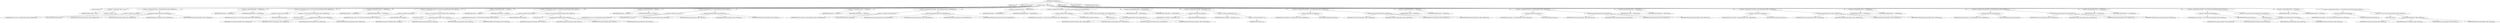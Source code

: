 digraph "parseTarHeader" {  
"1156" [label = <(METHOD,parseTarHeader)<SUB>562</SUB>> ]
"122" [label = <(PARAM,this)<SUB>562</SUB>> ]
"1157" [label = <(PARAM,byte[] header)<SUB>562</SUB>> ]
"1158" [label = <(BLOCK,&lt;empty&gt;,&lt;empty&gt;)<SUB>562</SUB>> ]
"1159" [label = <(LOCAL,int offset: int)> ]
"1160" [label = <(&lt;operator&gt;.assignment,int offset = 0)<SUB>563</SUB>> ]
"1161" [label = <(IDENTIFIER,offset,int offset = 0)<SUB>563</SUB>> ]
"1162" [label = <(LITERAL,0,int offset = 0)<SUB>563</SUB>> ]
"1163" [label = <(&lt;operator&gt;.assignment,this.name = parseName(header, offset, NAMELEN))<SUB>565</SUB>> ]
"1164" [label = <(&lt;operator&gt;.fieldAccess,this.name)<SUB>565</SUB>> ]
"121" [label = <(IDENTIFIER,this,this.name = parseName(header, offset, NAMELEN))<SUB>565</SUB>> ]
"1165" [label = <(FIELD_IDENTIFIER,name,name)<SUB>565</SUB>> ]
"1166" [label = <(parseName,parseName(header, offset, NAMELEN))<SUB>565</SUB>> ]
"1167" [label = <(IDENTIFIER,TarUtils,parseName(header, offset, NAMELEN))<SUB>565</SUB>> ]
"1168" [label = <(IDENTIFIER,header,parseName(header, offset, NAMELEN))<SUB>565</SUB>> ]
"1169" [label = <(IDENTIFIER,offset,parseName(header, offset, NAMELEN))<SUB>565</SUB>> ]
"1170" [label = <(IDENTIFIER,NAMELEN,parseName(header, offset, NAMELEN))<SUB>565</SUB>> ]
"1171" [label = <(&lt;operator&gt;.assignmentPlus,offset += NAMELEN)<SUB>566</SUB>> ]
"1172" [label = <(IDENTIFIER,offset,offset += NAMELEN)<SUB>566</SUB>> ]
"1173" [label = <(IDENTIFIER,NAMELEN,offset += NAMELEN)<SUB>566</SUB>> ]
"1174" [label = <(&lt;operator&gt;.assignment,this.mode = (int) TarUtils.parseOctal(header, offset, MODELEN))<SUB>567</SUB>> ]
"1175" [label = <(&lt;operator&gt;.fieldAccess,this.mode)<SUB>567</SUB>> ]
"123" [label = <(IDENTIFIER,this,this.mode = (int) TarUtils.parseOctal(header, offset, MODELEN))<SUB>567</SUB>> ]
"1176" [label = <(FIELD_IDENTIFIER,mode,mode)<SUB>567</SUB>> ]
"1177" [label = <(&lt;operator&gt;.cast,(int) TarUtils.parseOctal(header, offset, MODELEN))<SUB>567</SUB>> ]
"1178" [label = <(TYPE_REF,int,int)<SUB>567</SUB>> ]
"1179" [label = <(parseOctal,parseOctal(header, offset, MODELEN))<SUB>567</SUB>> ]
"1180" [label = <(IDENTIFIER,TarUtils,parseOctal(header, offset, MODELEN))<SUB>567</SUB>> ]
"1181" [label = <(IDENTIFIER,header,parseOctal(header, offset, MODELEN))<SUB>567</SUB>> ]
"1182" [label = <(IDENTIFIER,offset,parseOctal(header, offset, MODELEN))<SUB>567</SUB>> ]
"1183" [label = <(IDENTIFIER,MODELEN,parseOctal(header, offset, MODELEN))<SUB>567</SUB>> ]
"1184" [label = <(&lt;operator&gt;.assignmentPlus,offset += MODELEN)<SUB>568</SUB>> ]
"1185" [label = <(IDENTIFIER,offset,offset += MODELEN)<SUB>568</SUB>> ]
"1186" [label = <(IDENTIFIER,MODELEN,offset += MODELEN)<SUB>568</SUB>> ]
"1187" [label = <(&lt;operator&gt;.assignment,this.userId = (int) TarUtils.parseOctal(header, offset, UIDLEN))<SUB>569</SUB>> ]
"1188" [label = <(&lt;operator&gt;.fieldAccess,this.userId)<SUB>569</SUB>> ]
"124" [label = <(IDENTIFIER,this,this.userId = (int) TarUtils.parseOctal(header, offset, UIDLEN))<SUB>569</SUB>> ]
"1189" [label = <(FIELD_IDENTIFIER,userId,userId)<SUB>569</SUB>> ]
"1190" [label = <(&lt;operator&gt;.cast,(int) TarUtils.parseOctal(header, offset, UIDLEN))<SUB>569</SUB>> ]
"1191" [label = <(TYPE_REF,int,int)<SUB>569</SUB>> ]
"1192" [label = <(parseOctal,parseOctal(header, offset, UIDLEN))<SUB>569</SUB>> ]
"1193" [label = <(IDENTIFIER,TarUtils,parseOctal(header, offset, UIDLEN))<SUB>569</SUB>> ]
"1194" [label = <(IDENTIFIER,header,parseOctal(header, offset, UIDLEN))<SUB>569</SUB>> ]
"1195" [label = <(IDENTIFIER,offset,parseOctal(header, offset, UIDLEN))<SUB>569</SUB>> ]
"1196" [label = <(IDENTIFIER,UIDLEN,parseOctal(header, offset, UIDLEN))<SUB>569</SUB>> ]
"1197" [label = <(&lt;operator&gt;.assignmentPlus,offset += UIDLEN)<SUB>570</SUB>> ]
"1198" [label = <(IDENTIFIER,offset,offset += UIDLEN)<SUB>570</SUB>> ]
"1199" [label = <(IDENTIFIER,UIDLEN,offset += UIDLEN)<SUB>570</SUB>> ]
"1200" [label = <(&lt;operator&gt;.assignment,this.groupId = (int) TarUtils.parseOctal(header, offset, GIDLEN))<SUB>571</SUB>> ]
"1201" [label = <(&lt;operator&gt;.fieldAccess,this.groupId)<SUB>571</SUB>> ]
"125" [label = <(IDENTIFIER,this,this.groupId = (int) TarUtils.parseOctal(header, offset, GIDLEN))<SUB>571</SUB>> ]
"1202" [label = <(FIELD_IDENTIFIER,groupId,groupId)<SUB>571</SUB>> ]
"1203" [label = <(&lt;operator&gt;.cast,(int) TarUtils.parseOctal(header, offset, GIDLEN))<SUB>571</SUB>> ]
"1204" [label = <(TYPE_REF,int,int)<SUB>571</SUB>> ]
"1205" [label = <(parseOctal,parseOctal(header, offset, GIDLEN))<SUB>571</SUB>> ]
"1206" [label = <(IDENTIFIER,TarUtils,parseOctal(header, offset, GIDLEN))<SUB>571</SUB>> ]
"1207" [label = <(IDENTIFIER,header,parseOctal(header, offset, GIDLEN))<SUB>571</SUB>> ]
"1208" [label = <(IDENTIFIER,offset,parseOctal(header, offset, GIDLEN))<SUB>571</SUB>> ]
"1209" [label = <(IDENTIFIER,GIDLEN,parseOctal(header, offset, GIDLEN))<SUB>571</SUB>> ]
"1210" [label = <(&lt;operator&gt;.assignmentPlus,offset += GIDLEN)<SUB>572</SUB>> ]
"1211" [label = <(IDENTIFIER,offset,offset += GIDLEN)<SUB>572</SUB>> ]
"1212" [label = <(IDENTIFIER,GIDLEN,offset += GIDLEN)<SUB>572</SUB>> ]
"1213" [label = <(&lt;operator&gt;.assignment,this.size = parseOctal(header, offset, SIZELEN))<SUB>573</SUB>> ]
"1214" [label = <(&lt;operator&gt;.fieldAccess,this.size)<SUB>573</SUB>> ]
"126" [label = <(IDENTIFIER,this,this.size = parseOctal(header, offset, SIZELEN))<SUB>573</SUB>> ]
"1215" [label = <(FIELD_IDENTIFIER,size,size)<SUB>573</SUB>> ]
"1216" [label = <(parseOctal,parseOctal(header, offset, SIZELEN))<SUB>573</SUB>> ]
"1217" [label = <(IDENTIFIER,TarUtils,parseOctal(header, offset, SIZELEN))<SUB>573</SUB>> ]
"1218" [label = <(IDENTIFIER,header,parseOctal(header, offset, SIZELEN))<SUB>573</SUB>> ]
"1219" [label = <(IDENTIFIER,offset,parseOctal(header, offset, SIZELEN))<SUB>573</SUB>> ]
"1220" [label = <(IDENTIFIER,SIZELEN,parseOctal(header, offset, SIZELEN))<SUB>573</SUB>> ]
"1221" [label = <(&lt;operator&gt;.assignmentPlus,offset += SIZELEN)<SUB>574</SUB>> ]
"1222" [label = <(IDENTIFIER,offset,offset += SIZELEN)<SUB>574</SUB>> ]
"1223" [label = <(IDENTIFIER,SIZELEN,offset += SIZELEN)<SUB>574</SUB>> ]
"1224" [label = <(&lt;operator&gt;.assignment,this.modTime = parseOctal(header, offset, MODTIMELEN))<SUB>575</SUB>> ]
"1225" [label = <(&lt;operator&gt;.fieldAccess,this.modTime)<SUB>575</SUB>> ]
"127" [label = <(IDENTIFIER,this,this.modTime = parseOctal(header, offset, MODTIMELEN))<SUB>575</SUB>> ]
"1226" [label = <(FIELD_IDENTIFIER,modTime,modTime)<SUB>575</SUB>> ]
"1227" [label = <(parseOctal,parseOctal(header, offset, MODTIMELEN))<SUB>575</SUB>> ]
"1228" [label = <(IDENTIFIER,TarUtils,parseOctal(header, offset, MODTIMELEN))<SUB>575</SUB>> ]
"1229" [label = <(IDENTIFIER,header,parseOctal(header, offset, MODTIMELEN))<SUB>575</SUB>> ]
"1230" [label = <(IDENTIFIER,offset,parseOctal(header, offset, MODTIMELEN))<SUB>575</SUB>> ]
"1231" [label = <(IDENTIFIER,MODTIMELEN,parseOctal(header, offset, MODTIMELEN))<SUB>575</SUB>> ]
"1232" [label = <(&lt;operator&gt;.assignmentPlus,offset += MODTIMELEN)<SUB>576</SUB>> ]
"1233" [label = <(IDENTIFIER,offset,offset += MODTIMELEN)<SUB>576</SUB>> ]
"1234" [label = <(IDENTIFIER,MODTIMELEN,offset += MODTIMELEN)<SUB>576</SUB>> ]
"1235" [label = <(&lt;operator&gt;.assignment,this.checkSum = (int) TarUtils.parseOctal(header, offset, CHKSUMLEN))<SUB>577</SUB>> ]
"1236" [label = <(&lt;operator&gt;.fieldAccess,this.checkSum)<SUB>577</SUB>> ]
"128" [label = <(IDENTIFIER,this,this.checkSum = (int) TarUtils.parseOctal(header, offset, CHKSUMLEN))<SUB>577</SUB>> ]
"1237" [label = <(FIELD_IDENTIFIER,checkSum,checkSum)<SUB>577</SUB>> ]
"1238" [label = <(&lt;operator&gt;.cast,(int) TarUtils.parseOctal(header, offset, CHKSUMLEN))<SUB>577</SUB>> ]
"1239" [label = <(TYPE_REF,int,int)<SUB>577</SUB>> ]
"1240" [label = <(parseOctal,parseOctal(header, offset, CHKSUMLEN))<SUB>577</SUB>> ]
"1241" [label = <(IDENTIFIER,TarUtils,parseOctal(header, offset, CHKSUMLEN))<SUB>577</SUB>> ]
"1242" [label = <(IDENTIFIER,header,parseOctal(header, offset, CHKSUMLEN))<SUB>577</SUB>> ]
"1243" [label = <(IDENTIFIER,offset,parseOctal(header, offset, CHKSUMLEN))<SUB>577</SUB>> ]
"1244" [label = <(IDENTIFIER,CHKSUMLEN,parseOctal(header, offset, CHKSUMLEN))<SUB>577</SUB>> ]
"1245" [label = <(&lt;operator&gt;.assignmentPlus,offset += CHKSUMLEN)<SUB>578</SUB>> ]
"1246" [label = <(IDENTIFIER,offset,offset += CHKSUMLEN)<SUB>578</SUB>> ]
"1247" [label = <(IDENTIFIER,CHKSUMLEN,offset += CHKSUMLEN)<SUB>578</SUB>> ]
"1248" [label = <(&lt;operator&gt;.assignment,this.linkFlag = header[offset++])<SUB>579</SUB>> ]
"1249" [label = <(&lt;operator&gt;.fieldAccess,this.linkFlag)<SUB>579</SUB>> ]
"129" [label = <(IDENTIFIER,this,this.linkFlag = header[offset++])<SUB>579</SUB>> ]
"1250" [label = <(FIELD_IDENTIFIER,linkFlag,linkFlag)<SUB>579</SUB>> ]
"1251" [label = <(&lt;operator&gt;.indexAccess,header[offset++])<SUB>579</SUB>> ]
"1252" [label = <(IDENTIFIER,header,this.linkFlag = header[offset++])<SUB>579</SUB>> ]
"1253" [label = <(&lt;operator&gt;.postIncrement,offset++)<SUB>579</SUB>> ]
"1254" [label = <(IDENTIFIER,offset,offset++)<SUB>579</SUB>> ]
"1255" [label = <(&lt;operator&gt;.assignment,this.linkName = parseName(header, offset, NAMELEN))<SUB>580</SUB>> ]
"1256" [label = <(&lt;operator&gt;.fieldAccess,this.linkName)<SUB>580</SUB>> ]
"130" [label = <(IDENTIFIER,this,this.linkName = parseName(header, offset, NAMELEN))<SUB>580</SUB>> ]
"1257" [label = <(FIELD_IDENTIFIER,linkName,linkName)<SUB>580</SUB>> ]
"1258" [label = <(parseName,parseName(header, offset, NAMELEN))<SUB>580</SUB>> ]
"1259" [label = <(IDENTIFIER,TarUtils,parseName(header, offset, NAMELEN))<SUB>580</SUB>> ]
"1260" [label = <(IDENTIFIER,header,parseName(header, offset, NAMELEN))<SUB>580</SUB>> ]
"1261" [label = <(IDENTIFIER,offset,parseName(header, offset, NAMELEN))<SUB>580</SUB>> ]
"1262" [label = <(IDENTIFIER,NAMELEN,parseName(header, offset, NAMELEN))<SUB>580</SUB>> ]
"1263" [label = <(&lt;operator&gt;.assignmentPlus,offset += NAMELEN)<SUB>581</SUB>> ]
"1264" [label = <(IDENTIFIER,offset,offset += NAMELEN)<SUB>581</SUB>> ]
"1265" [label = <(IDENTIFIER,NAMELEN,offset += NAMELEN)<SUB>581</SUB>> ]
"1266" [label = <(&lt;operator&gt;.assignment,this.magic = parseName(header, offset, MAGICLEN))<SUB>582</SUB>> ]
"1267" [label = <(&lt;operator&gt;.fieldAccess,this.magic)<SUB>582</SUB>> ]
"131" [label = <(IDENTIFIER,this,this.magic = parseName(header, offset, MAGICLEN))<SUB>582</SUB>> ]
"1268" [label = <(FIELD_IDENTIFIER,magic,magic)<SUB>582</SUB>> ]
"1269" [label = <(parseName,parseName(header, offset, MAGICLEN))<SUB>582</SUB>> ]
"1270" [label = <(IDENTIFIER,TarUtils,parseName(header, offset, MAGICLEN))<SUB>582</SUB>> ]
"1271" [label = <(IDENTIFIER,header,parseName(header, offset, MAGICLEN))<SUB>582</SUB>> ]
"1272" [label = <(IDENTIFIER,offset,parseName(header, offset, MAGICLEN))<SUB>582</SUB>> ]
"1273" [label = <(IDENTIFIER,MAGICLEN,parseName(header, offset, MAGICLEN))<SUB>582</SUB>> ]
"1274" [label = <(&lt;operator&gt;.assignmentPlus,offset += MAGICLEN)<SUB>583</SUB>> ]
"1275" [label = <(IDENTIFIER,offset,offset += MAGICLEN)<SUB>583</SUB>> ]
"1276" [label = <(IDENTIFIER,MAGICLEN,offset += MAGICLEN)<SUB>583</SUB>> ]
"1277" [label = <(&lt;operator&gt;.assignment,this.userName = parseName(header, offset, UNAMELEN))<SUB>584</SUB>> ]
"1278" [label = <(&lt;operator&gt;.fieldAccess,this.userName)<SUB>584</SUB>> ]
"132" [label = <(IDENTIFIER,this,this.userName = parseName(header, offset, UNAMELEN))<SUB>584</SUB>> ]
"1279" [label = <(FIELD_IDENTIFIER,userName,userName)<SUB>584</SUB>> ]
"1280" [label = <(parseName,parseName(header, offset, UNAMELEN))<SUB>584</SUB>> ]
"1281" [label = <(IDENTIFIER,TarUtils,parseName(header, offset, UNAMELEN))<SUB>584</SUB>> ]
"1282" [label = <(IDENTIFIER,header,parseName(header, offset, UNAMELEN))<SUB>584</SUB>> ]
"1283" [label = <(IDENTIFIER,offset,parseName(header, offset, UNAMELEN))<SUB>584</SUB>> ]
"1284" [label = <(IDENTIFIER,UNAMELEN,parseName(header, offset, UNAMELEN))<SUB>584</SUB>> ]
"1285" [label = <(&lt;operator&gt;.assignmentPlus,offset += UNAMELEN)<SUB>585</SUB>> ]
"1286" [label = <(IDENTIFIER,offset,offset += UNAMELEN)<SUB>585</SUB>> ]
"1287" [label = <(IDENTIFIER,UNAMELEN,offset += UNAMELEN)<SUB>585</SUB>> ]
"1288" [label = <(&lt;operator&gt;.assignment,this.groupName = parseName(header, offset, GNAMELEN))<SUB>586</SUB>> ]
"1289" [label = <(&lt;operator&gt;.fieldAccess,this.groupName)<SUB>586</SUB>> ]
"133" [label = <(IDENTIFIER,this,this.groupName = parseName(header, offset, GNAMELEN))<SUB>586</SUB>> ]
"1290" [label = <(FIELD_IDENTIFIER,groupName,groupName)<SUB>586</SUB>> ]
"1291" [label = <(parseName,parseName(header, offset, GNAMELEN))<SUB>586</SUB>> ]
"1292" [label = <(IDENTIFIER,TarUtils,parseName(header, offset, GNAMELEN))<SUB>586</SUB>> ]
"1293" [label = <(IDENTIFIER,header,parseName(header, offset, GNAMELEN))<SUB>586</SUB>> ]
"1294" [label = <(IDENTIFIER,offset,parseName(header, offset, GNAMELEN))<SUB>586</SUB>> ]
"1295" [label = <(IDENTIFIER,GNAMELEN,parseName(header, offset, GNAMELEN))<SUB>586</SUB>> ]
"1296" [label = <(&lt;operator&gt;.assignmentPlus,offset += GNAMELEN)<SUB>587</SUB>> ]
"1297" [label = <(IDENTIFIER,offset,offset += GNAMELEN)<SUB>587</SUB>> ]
"1298" [label = <(IDENTIFIER,GNAMELEN,offset += GNAMELEN)<SUB>587</SUB>> ]
"1299" [label = <(&lt;operator&gt;.assignment,this.devMajor = (int) TarUtils.parseOctal(header, offset, DEVLEN))<SUB>588</SUB>> ]
"1300" [label = <(&lt;operator&gt;.fieldAccess,this.devMajor)<SUB>588</SUB>> ]
"134" [label = <(IDENTIFIER,this,this.devMajor = (int) TarUtils.parseOctal(header, offset, DEVLEN))<SUB>588</SUB>> ]
"1301" [label = <(FIELD_IDENTIFIER,devMajor,devMajor)<SUB>588</SUB>> ]
"1302" [label = <(&lt;operator&gt;.cast,(int) TarUtils.parseOctal(header, offset, DEVLEN))<SUB>588</SUB>> ]
"1303" [label = <(TYPE_REF,int,int)<SUB>588</SUB>> ]
"1304" [label = <(parseOctal,parseOctal(header, offset, DEVLEN))<SUB>588</SUB>> ]
"1305" [label = <(IDENTIFIER,TarUtils,parseOctal(header, offset, DEVLEN))<SUB>588</SUB>> ]
"1306" [label = <(IDENTIFIER,header,parseOctal(header, offset, DEVLEN))<SUB>588</SUB>> ]
"1307" [label = <(IDENTIFIER,offset,parseOctal(header, offset, DEVLEN))<SUB>588</SUB>> ]
"1308" [label = <(IDENTIFIER,DEVLEN,parseOctal(header, offset, DEVLEN))<SUB>588</SUB>> ]
"1309" [label = <(&lt;operator&gt;.assignmentPlus,offset += DEVLEN)<SUB>589</SUB>> ]
"1310" [label = <(IDENTIFIER,offset,offset += DEVLEN)<SUB>589</SUB>> ]
"1311" [label = <(IDENTIFIER,DEVLEN,offset += DEVLEN)<SUB>589</SUB>> ]
"1312" [label = <(&lt;operator&gt;.assignment,this.devMinor = (int) TarUtils.parseOctal(header, offset, DEVLEN))<SUB>590</SUB>> ]
"1313" [label = <(&lt;operator&gt;.fieldAccess,this.devMinor)<SUB>590</SUB>> ]
"135" [label = <(IDENTIFIER,this,this.devMinor = (int) TarUtils.parseOctal(header, offset, DEVLEN))<SUB>590</SUB>> ]
"1314" [label = <(FIELD_IDENTIFIER,devMinor,devMinor)<SUB>590</SUB>> ]
"1315" [label = <(&lt;operator&gt;.cast,(int) TarUtils.parseOctal(header, offset, DEVLEN))<SUB>590</SUB>> ]
"1316" [label = <(TYPE_REF,int,int)<SUB>590</SUB>> ]
"1317" [label = <(parseOctal,parseOctal(header, offset, DEVLEN))<SUB>590</SUB>> ]
"1318" [label = <(IDENTIFIER,TarUtils,parseOctal(header, offset, DEVLEN))<SUB>590</SUB>> ]
"1319" [label = <(IDENTIFIER,header,parseOctal(header, offset, DEVLEN))<SUB>590</SUB>> ]
"1320" [label = <(IDENTIFIER,offset,parseOctal(header, offset, DEVLEN))<SUB>590</SUB>> ]
"1321" [label = <(IDENTIFIER,DEVLEN,parseOctal(header, offset, DEVLEN))<SUB>590</SUB>> ]
"1322" [label = <(MODIFIER,PUBLIC)> ]
"1323" [label = <(MODIFIER,VIRTUAL)> ]
"1324" [label = <(METHOD_RETURN,void)<SUB>562</SUB>> ]
  "1156" -> "122" 
  "1156" -> "1157" 
  "1156" -> "1158" 
  "1156" -> "1322" 
  "1156" -> "1323" 
  "1156" -> "1324" 
  "1158" -> "1159" 
  "1158" -> "1160" 
  "1158" -> "1163" 
  "1158" -> "1171" 
  "1158" -> "1174" 
  "1158" -> "1184" 
  "1158" -> "1187" 
  "1158" -> "1197" 
  "1158" -> "1200" 
  "1158" -> "1210" 
  "1158" -> "1213" 
  "1158" -> "1221" 
  "1158" -> "1224" 
  "1158" -> "1232" 
  "1158" -> "1235" 
  "1158" -> "1245" 
  "1158" -> "1248" 
  "1158" -> "1255" 
  "1158" -> "1263" 
  "1158" -> "1266" 
  "1158" -> "1274" 
  "1158" -> "1277" 
  "1158" -> "1285" 
  "1158" -> "1288" 
  "1158" -> "1296" 
  "1158" -> "1299" 
  "1158" -> "1309" 
  "1158" -> "1312" 
  "1160" -> "1161" 
  "1160" -> "1162" 
  "1163" -> "1164" 
  "1163" -> "1166" 
  "1164" -> "121" 
  "1164" -> "1165" 
  "1166" -> "1167" 
  "1166" -> "1168" 
  "1166" -> "1169" 
  "1166" -> "1170" 
  "1171" -> "1172" 
  "1171" -> "1173" 
  "1174" -> "1175" 
  "1174" -> "1177" 
  "1175" -> "123" 
  "1175" -> "1176" 
  "1177" -> "1178" 
  "1177" -> "1179" 
  "1179" -> "1180" 
  "1179" -> "1181" 
  "1179" -> "1182" 
  "1179" -> "1183" 
  "1184" -> "1185" 
  "1184" -> "1186" 
  "1187" -> "1188" 
  "1187" -> "1190" 
  "1188" -> "124" 
  "1188" -> "1189" 
  "1190" -> "1191" 
  "1190" -> "1192" 
  "1192" -> "1193" 
  "1192" -> "1194" 
  "1192" -> "1195" 
  "1192" -> "1196" 
  "1197" -> "1198" 
  "1197" -> "1199" 
  "1200" -> "1201" 
  "1200" -> "1203" 
  "1201" -> "125" 
  "1201" -> "1202" 
  "1203" -> "1204" 
  "1203" -> "1205" 
  "1205" -> "1206" 
  "1205" -> "1207" 
  "1205" -> "1208" 
  "1205" -> "1209" 
  "1210" -> "1211" 
  "1210" -> "1212" 
  "1213" -> "1214" 
  "1213" -> "1216" 
  "1214" -> "126" 
  "1214" -> "1215" 
  "1216" -> "1217" 
  "1216" -> "1218" 
  "1216" -> "1219" 
  "1216" -> "1220" 
  "1221" -> "1222" 
  "1221" -> "1223" 
  "1224" -> "1225" 
  "1224" -> "1227" 
  "1225" -> "127" 
  "1225" -> "1226" 
  "1227" -> "1228" 
  "1227" -> "1229" 
  "1227" -> "1230" 
  "1227" -> "1231" 
  "1232" -> "1233" 
  "1232" -> "1234" 
  "1235" -> "1236" 
  "1235" -> "1238" 
  "1236" -> "128" 
  "1236" -> "1237" 
  "1238" -> "1239" 
  "1238" -> "1240" 
  "1240" -> "1241" 
  "1240" -> "1242" 
  "1240" -> "1243" 
  "1240" -> "1244" 
  "1245" -> "1246" 
  "1245" -> "1247" 
  "1248" -> "1249" 
  "1248" -> "1251" 
  "1249" -> "129" 
  "1249" -> "1250" 
  "1251" -> "1252" 
  "1251" -> "1253" 
  "1253" -> "1254" 
  "1255" -> "1256" 
  "1255" -> "1258" 
  "1256" -> "130" 
  "1256" -> "1257" 
  "1258" -> "1259" 
  "1258" -> "1260" 
  "1258" -> "1261" 
  "1258" -> "1262" 
  "1263" -> "1264" 
  "1263" -> "1265" 
  "1266" -> "1267" 
  "1266" -> "1269" 
  "1267" -> "131" 
  "1267" -> "1268" 
  "1269" -> "1270" 
  "1269" -> "1271" 
  "1269" -> "1272" 
  "1269" -> "1273" 
  "1274" -> "1275" 
  "1274" -> "1276" 
  "1277" -> "1278" 
  "1277" -> "1280" 
  "1278" -> "132" 
  "1278" -> "1279" 
  "1280" -> "1281" 
  "1280" -> "1282" 
  "1280" -> "1283" 
  "1280" -> "1284" 
  "1285" -> "1286" 
  "1285" -> "1287" 
  "1288" -> "1289" 
  "1288" -> "1291" 
  "1289" -> "133" 
  "1289" -> "1290" 
  "1291" -> "1292" 
  "1291" -> "1293" 
  "1291" -> "1294" 
  "1291" -> "1295" 
  "1296" -> "1297" 
  "1296" -> "1298" 
  "1299" -> "1300" 
  "1299" -> "1302" 
  "1300" -> "134" 
  "1300" -> "1301" 
  "1302" -> "1303" 
  "1302" -> "1304" 
  "1304" -> "1305" 
  "1304" -> "1306" 
  "1304" -> "1307" 
  "1304" -> "1308" 
  "1309" -> "1310" 
  "1309" -> "1311" 
  "1312" -> "1313" 
  "1312" -> "1315" 
  "1313" -> "135" 
  "1313" -> "1314" 
  "1315" -> "1316" 
  "1315" -> "1317" 
  "1317" -> "1318" 
  "1317" -> "1319" 
  "1317" -> "1320" 
  "1317" -> "1321" 
}
